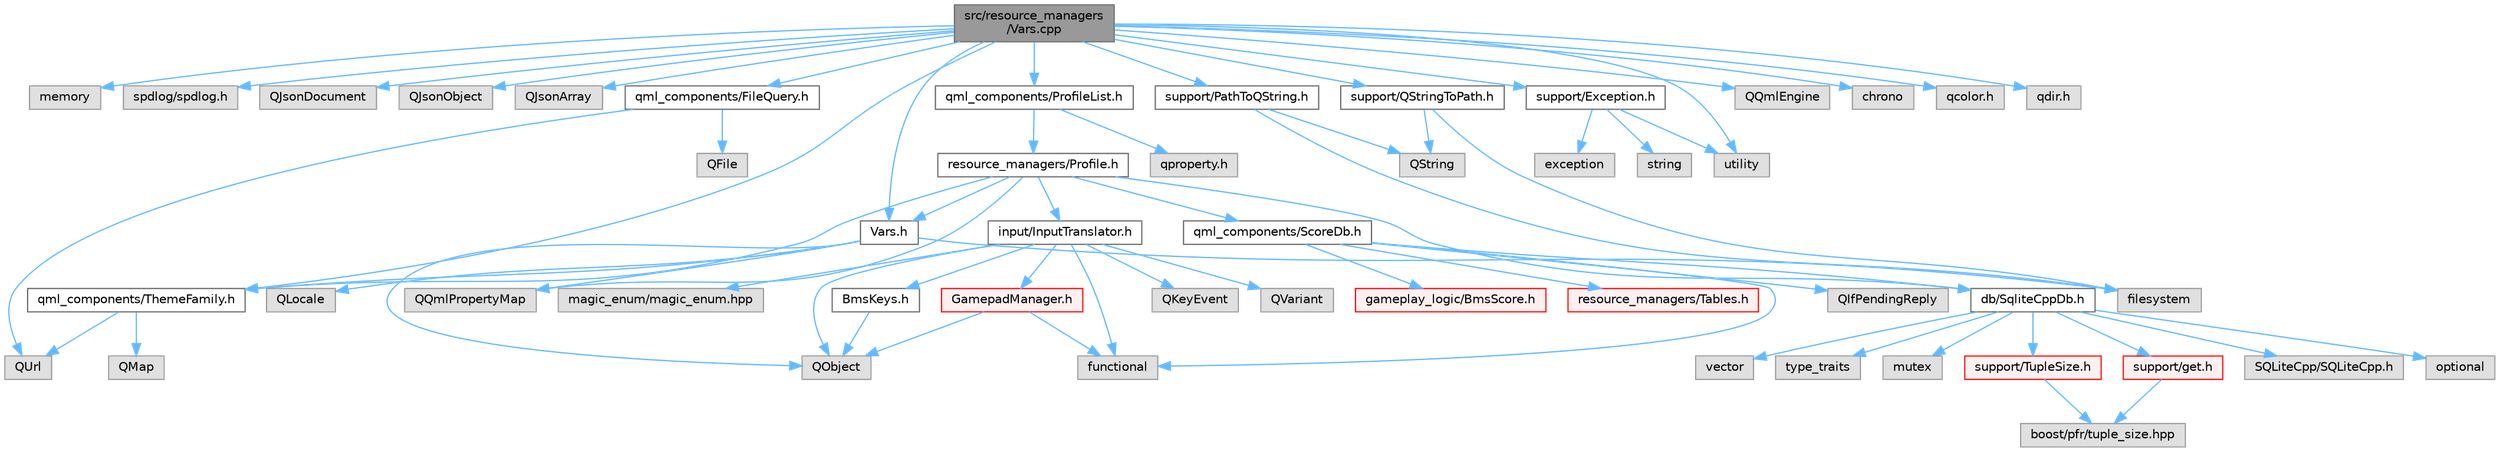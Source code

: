 digraph "src/resource_managers/Vars.cpp"
{
 // LATEX_PDF_SIZE
  bgcolor="transparent";
  edge [fontname=Helvetica,fontsize=10,labelfontname=Helvetica,labelfontsize=10];
  node [fontname=Helvetica,fontsize=10,shape=box,height=0.2,width=0.4];
  Node1 [id="Node000001",label="src/resource_managers\l/Vars.cpp",height=0.2,width=0.4,color="gray40", fillcolor="grey60", style="filled", fontcolor="black",tooltip=" "];
  Node1 -> Node2 [id="edge1_Node000001_Node000002",color="steelblue1",style="solid",tooltip=" "];
  Node2 [id="Node000002",label="memory",height=0.2,width=0.4,color="grey60", fillcolor="#E0E0E0", style="filled",tooltip=" "];
  Node1 -> Node3 [id="edge2_Node000001_Node000003",color="steelblue1",style="solid",tooltip=" "];
  Node3 [id="Node000003",label="spdlog/spdlog.h",height=0.2,width=0.4,color="grey60", fillcolor="#E0E0E0", style="filled",tooltip=" "];
  Node1 -> Node4 [id="edge3_Node000001_Node000004",color="steelblue1",style="solid",tooltip=" "];
  Node4 [id="Node000004",label="QJsonDocument",height=0.2,width=0.4,color="grey60", fillcolor="#E0E0E0", style="filled",tooltip=" "];
  Node1 -> Node5 [id="edge4_Node000001_Node000005",color="steelblue1",style="solid",tooltip=" "];
  Node5 [id="Node000005",label="QJsonObject",height=0.2,width=0.4,color="grey60", fillcolor="#E0E0E0", style="filled",tooltip=" "];
  Node1 -> Node6 [id="edge5_Node000001_Node000006",color="steelblue1",style="solid",tooltip=" "];
  Node6 [id="Node000006",label="QJsonArray",height=0.2,width=0.4,color="grey60", fillcolor="#E0E0E0", style="filled",tooltip=" "];
  Node1 -> Node7 [id="edge6_Node000001_Node000007",color="steelblue1",style="solid",tooltip=" "];
  Node7 [id="Node000007",label="Vars.h",height=0.2,width=0.4,color="grey40", fillcolor="white", style="filled",URL="$Vars_8h.html",tooltip=" "];
  Node7 -> Node8 [id="edge7_Node000007_Node000008",color="steelblue1",style="solid",tooltip=" "];
  Node8 [id="Node000008",label="qml_components/ThemeFamily.h",height=0.2,width=0.4,color="grey40", fillcolor="white", style="filled",URL="$ThemeFamily_8h.html",tooltip=" "];
  Node8 -> Node9 [id="edge8_Node000008_Node000009",color="steelblue1",style="solid",tooltip=" "];
  Node9 [id="Node000009",label="QMap",height=0.2,width=0.4,color="grey60", fillcolor="#E0E0E0", style="filled",tooltip=" "];
  Node8 -> Node10 [id="edge9_Node000008_Node000010",color="steelblue1",style="solid",tooltip=" "];
  Node10 [id="Node000010",label="QUrl",height=0.2,width=0.4,color="grey60", fillcolor="#E0E0E0", style="filled",tooltip=" "];
  Node7 -> Node11 [id="edge10_Node000007_Node000011",color="steelblue1",style="solid",tooltip=" "];
  Node11 [id="Node000011",label="QObject",height=0.2,width=0.4,color="grey60", fillcolor="#E0E0E0", style="filled",tooltip=" "];
  Node7 -> Node12 [id="edge11_Node000007_Node000012",color="steelblue1",style="solid",tooltip=" "];
  Node12 [id="Node000012",label="QQmlPropertyMap",height=0.2,width=0.4,color="grey60", fillcolor="#E0E0E0", style="filled",tooltip=" "];
  Node7 -> Node13 [id="edge12_Node000007_Node000013",color="steelblue1",style="solid",tooltip=" "];
  Node13 [id="Node000013",label="filesystem",height=0.2,width=0.4,color="grey60", fillcolor="#E0E0E0", style="filled",tooltip=" "];
  Node7 -> Node14 [id="edge13_Node000007_Node000014",color="steelblue1",style="solid",tooltip=" "];
  Node14 [id="Node000014",label="QLocale",height=0.2,width=0.4,color="grey60", fillcolor="#E0E0E0", style="filled",tooltip=" "];
  Node1 -> Node15 [id="edge14_Node000001_Node000015",color="steelblue1",style="solid",tooltip=" "];
  Node15 [id="Node000015",label="qml_components/FileQuery.h",height=0.2,width=0.4,color="grey40", fillcolor="white", style="filled",URL="$FileQuery_8h.html",tooltip=" "];
  Node15 -> Node10 [id="edge15_Node000015_Node000010",color="steelblue1",style="solid",tooltip=" "];
  Node15 -> Node16 [id="edge16_Node000015_Node000016",color="steelblue1",style="solid",tooltip=" "];
  Node16 [id="Node000016",label="QFile",height=0.2,width=0.4,color="grey60", fillcolor="#E0E0E0", style="filled",tooltip=" "];
  Node1 -> Node17 [id="edge17_Node000001_Node000017",color="steelblue1",style="solid",tooltip=" "];
  Node17 [id="Node000017",label="qml_components/ProfileList.h",height=0.2,width=0.4,color="grey40", fillcolor="white", style="filled",URL="$ProfileList_8h.html",tooltip=" "];
  Node17 -> Node18 [id="edge18_Node000017_Node000018",color="steelblue1",style="solid",tooltip=" "];
  Node18 [id="Node000018",label="resource_managers/Profile.h",height=0.2,width=0.4,color="grey40", fillcolor="white", style="filled",URL="$Profile_8h.html",tooltip=" "];
  Node18 -> Node7 [id="edge19_Node000018_Node000007",color="steelblue1",style="solid",tooltip=" "];
  Node18 -> Node19 [id="edge20_Node000018_Node000019",color="steelblue1",style="solid",tooltip=" "];
  Node19 [id="Node000019",label="db/SqliteCppDb.h",height=0.2,width=0.4,color="grey40", fillcolor="white", style="filled",URL="$SqliteCppDb_8h.html",tooltip=" "];
  Node19 -> Node20 [id="edge21_Node000019_Node000020",color="steelblue1",style="solid",tooltip=" "];
  Node20 [id="Node000020",label="SQLiteCpp/SQLiteCpp.h",height=0.2,width=0.4,color="grey60", fillcolor="#E0E0E0", style="filled",tooltip=" "];
  Node19 -> Node21 [id="edge22_Node000019_Node000021",color="steelblue1",style="solid",tooltip=" "];
  Node21 [id="Node000021",label="optional",height=0.2,width=0.4,color="grey60", fillcolor="#E0E0E0", style="filled",tooltip=" "];
  Node19 -> Node22 [id="edge23_Node000019_Node000022",color="steelblue1",style="solid",tooltip=" "];
  Node22 [id="Node000022",label="vector",height=0.2,width=0.4,color="grey60", fillcolor="#E0E0E0", style="filled",tooltip=" "];
  Node19 -> Node23 [id="edge24_Node000019_Node000023",color="steelblue1",style="solid",tooltip=" "];
  Node23 [id="Node000023",label="type_traits",height=0.2,width=0.4,color="grey60", fillcolor="#E0E0E0", style="filled",tooltip=" "];
  Node19 -> Node24 [id="edge25_Node000019_Node000024",color="steelblue1",style="solid",tooltip=" "];
  Node24 [id="Node000024",label="mutex",height=0.2,width=0.4,color="grey60", fillcolor="#E0E0E0", style="filled",tooltip=" "];
  Node19 -> Node25 [id="edge26_Node000019_Node000025",color="steelblue1",style="solid",tooltip=" "];
  Node25 [id="Node000025",label="support/get.h",height=0.2,width=0.4,color="red", fillcolor="#FFF0F0", style="filled",URL="$get_8h.html",tooltip=" "];
  Node25 -> Node26 [id="edge27_Node000025_Node000026",color="steelblue1",style="solid",tooltip=" "];
  Node26 [id="Node000026",label="boost/pfr/tuple_size.hpp",height=0.2,width=0.4,color="grey60", fillcolor="#E0E0E0", style="filled",tooltip=" "];
  Node19 -> Node28 [id="edge28_Node000019_Node000028",color="steelblue1",style="solid",tooltip=" "];
  Node28 [id="Node000028",label="support/TupleSize.h",height=0.2,width=0.4,color="red", fillcolor="#FFF0F0", style="filled",URL="$TupleSize_8h.html",tooltip=" "];
  Node28 -> Node26 [id="edge29_Node000028_Node000026",color="steelblue1",style="solid",tooltip=" "];
  Node18 -> Node30 [id="edge30_Node000018_Node000030",color="steelblue1",style="solid",tooltip=" "];
  Node30 [id="Node000030",label="input/InputTranslator.h",height=0.2,width=0.4,color="grey40", fillcolor="white", style="filled",URL="$InputTranslator_8h.html",tooltip=" "];
  Node30 -> Node31 [id="edge31_Node000030_Node000031",color="steelblue1",style="solid",tooltip=" "];
  Node31 [id="Node000031",label="BmsKeys.h",height=0.2,width=0.4,color="grey40", fillcolor="white", style="filled",URL="$BmsKeys_8h.html",tooltip=" "];
  Node31 -> Node11 [id="edge32_Node000031_Node000011",color="steelblue1",style="solid",tooltip=" "];
  Node30 -> Node32 [id="edge33_Node000030_Node000032",color="steelblue1",style="solid",tooltip=" "];
  Node32 [id="Node000032",label="GamepadManager.h",height=0.2,width=0.4,color="red", fillcolor="#FFF0F0", style="filled",URL="$GamepadManager_8h.html",tooltip=" "];
  Node32 -> Node11 [id="edge34_Node000032_Node000011",color="steelblue1",style="solid",tooltip=" "];
  Node32 -> Node36 [id="edge35_Node000032_Node000036",color="steelblue1",style="solid",tooltip=" "];
  Node36 [id="Node000036",label="functional",height=0.2,width=0.4,color="grey60", fillcolor="#E0E0E0", style="filled",tooltip=" "];
  Node30 -> Node37 [id="edge36_Node000030_Node000037",color="steelblue1",style="solid",tooltip=" "];
  Node37 [id="Node000037",label="QKeyEvent",height=0.2,width=0.4,color="grey60", fillcolor="#E0E0E0", style="filled",tooltip=" "];
  Node30 -> Node11 [id="edge37_Node000030_Node000011",color="steelblue1",style="solid",tooltip=" "];
  Node30 -> Node38 [id="edge38_Node000030_Node000038",color="steelblue1",style="solid",tooltip=" "];
  Node38 [id="Node000038",label="QVariant",height=0.2,width=0.4,color="grey60", fillcolor="#E0E0E0", style="filled",tooltip=" "];
  Node30 -> Node39 [id="edge39_Node000030_Node000039",color="steelblue1",style="solid",tooltip=" "];
  Node39 [id="Node000039",label="magic_enum/magic_enum.hpp",height=0.2,width=0.4,color="grey60", fillcolor="#E0E0E0", style="filled",tooltip=" "];
  Node30 -> Node36 [id="edge40_Node000030_Node000036",color="steelblue1",style="solid",tooltip=" "];
  Node18 -> Node40 [id="edge41_Node000018_Node000040",color="steelblue1",style="solid",tooltip=" "];
  Node40 [id="Node000040",label="qml_components/ScoreDb.h",height=0.2,width=0.4,color="grey40", fillcolor="white", style="filled",URL="$ScoreDb_8h.html",tooltip=" "];
  Node40 -> Node36 [id="edge42_Node000040_Node000036",color="steelblue1",style="solid",tooltip=" "];
  Node40 -> Node41 [id="edge43_Node000040_Node000041",color="steelblue1",style="solid",tooltip=" "];
  Node41 [id="Node000041",label="QIfPendingReply",height=0.2,width=0.4,color="grey60", fillcolor="#E0E0E0", style="filled",tooltip=" "];
  Node40 -> Node19 [id="edge44_Node000040_Node000019",color="steelblue1",style="solid",tooltip=" "];
  Node40 -> Node42 [id="edge45_Node000040_Node000042",color="steelblue1",style="solid",tooltip=" "];
  Node42 [id="Node000042",label="gameplay_logic/BmsScore.h",height=0.2,width=0.4,color="red", fillcolor="#FFF0F0", style="filled",URL="$BmsScore_8h.html",tooltip=" "];
  Node40 -> Node54 [id="edge46_Node000040_Node000054",color="steelblue1",style="solid",tooltip=" "];
  Node54 [id="Node000054",label="resource_managers/Tables.h",height=0.2,width=0.4,color="red", fillcolor="#FFF0F0", style="filled",URL="$Tables_8h.html",tooltip=" "];
  Node18 -> Node12 [id="edge47_Node000018_Node000012",color="steelblue1",style="solid",tooltip=" "];
  Node18 -> Node8 [id="edge48_Node000018_Node000008",color="steelblue1",style="solid",tooltip=" "];
  Node17 -> Node59 [id="edge49_Node000017_Node000059",color="steelblue1",style="solid",tooltip=" "];
  Node59 [id="Node000059",label="qproperty.h",height=0.2,width=0.4,color="grey60", fillcolor="#E0E0E0", style="filled",tooltip=" "];
  Node1 -> Node8 [id="edge50_Node000001_Node000008",color="steelblue1",style="solid",tooltip=" "];
  Node1 -> Node60 [id="edge51_Node000001_Node000060",color="steelblue1",style="solid",tooltip=" "];
  Node60 [id="Node000060",label="support/PathToQString.h",height=0.2,width=0.4,color="grey40", fillcolor="white", style="filled",URL="$PathToQString_8h.html",tooltip=" "];
  Node60 -> Node53 [id="edge52_Node000060_Node000053",color="steelblue1",style="solid",tooltip=" "];
  Node53 [id="Node000053",label="QString",height=0.2,width=0.4,color="grey60", fillcolor="#E0E0E0", style="filled",tooltip=" "];
  Node60 -> Node13 [id="edge53_Node000060_Node000013",color="steelblue1",style="solid",tooltip=" "];
  Node1 -> Node61 [id="edge54_Node000001_Node000061",color="steelblue1",style="solid",tooltip=" "];
  Node61 [id="Node000061",label="support/QStringToPath.h",height=0.2,width=0.4,color="grey40", fillcolor="white", style="filled",URL="$QStringToPath_8h.html",tooltip=" "];
  Node61 -> Node13 [id="edge55_Node000061_Node000013",color="steelblue1",style="solid",tooltip=" "];
  Node61 -> Node53 [id="edge56_Node000061_Node000053",color="steelblue1",style="solid",tooltip=" "];
  Node1 -> Node62 [id="edge57_Node000001_Node000062",color="steelblue1",style="solid",tooltip=" "];
  Node62 [id="Node000062",label="support/Exception.h",height=0.2,width=0.4,color="grey40", fillcolor="white", style="filled",URL="$Exception_8h.html",tooltip=" "];
  Node62 -> Node63 [id="edge58_Node000062_Node000063",color="steelblue1",style="solid",tooltip=" "];
  Node63 [id="Node000063",label="exception",height=0.2,width=0.4,color="grey60", fillcolor="#E0E0E0", style="filled",tooltip=" "];
  Node62 -> Node64 [id="edge59_Node000062_Node000064",color="steelblue1",style="solid",tooltip=" "];
  Node64 [id="Node000064",label="string",height=0.2,width=0.4,color="grey60", fillcolor="#E0E0E0", style="filled",tooltip=" "];
  Node62 -> Node65 [id="edge60_Node000062_Node000065",color="steelblue1",style="solid",tooltip=" "];
  Node65 [id="Node000065",label="utility",height=0.2,width=0.4,color="grey60", fillcolor="#E0E0E0", style="filled",tooltip=" "];
  Node1 -> Node66 [id="edge61_Node000001_Node000066",color="steelblue1",style="solid",tooltip=" "];
  Node66 [id="Node000066",label="QQmlEngine",height=0.2,width=0.4,color="grey60", fillcolor="#E0E0E0", style="filled",tooltip=" "];
  Node1 -> Node67 [id="edge62_Node000001_Node000067",color="steelblue1",style="solid",tooltip=" "];
  Node67 [id="Node000067",label="chrono",height=0.2,width=0.4,color="grey60", fillcolor="#E0E0E0", style="filled",tooltip=" "];
  Node1 -> Node68 [id="edge63_Node000001_Node000068",color="steelblue1",style="solid",tooltip=" "];
  Node68 [id="Node000068",label="qcolor.h",height=0.2,width=0.4,color="grey60", fillcolor="#E0E0E0", style="filled",tooltip=" "];
  Node1 -> Node69 [id="edge64_Node000001_Node000069",color="steelblue1",style="solid",tooltip=" "];
  Node69 [id="Node000069",label="qdir.h",height=0.2,width=0.4,color="grey60", fillcolor="#E0E0E0", style="filled",tooltip=" "];
  Node1 -> Node65 [id="edge65_Node000001_Node000065",color="steelblue1",style="solid",tooltip=" "];
}

